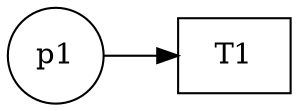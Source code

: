 
digraph "net" {
  rankdir=LR;

  // 1) Places en cercles avec marquage
  node [shape = circle];
  "p1" 
  // 2) Transitions en boîtes
  node [shape = box];
  "T1";

  // 3) Arcs, pointillés si read-arc
  "p1" -> "T1" 
}

